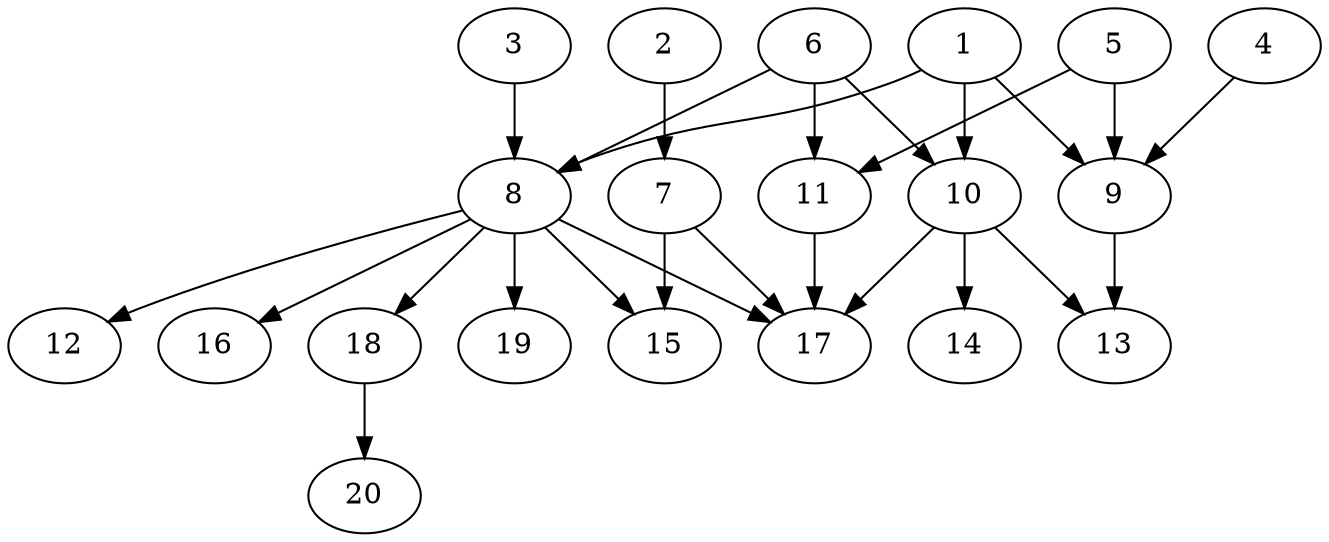 // DAG automatically generated by daggen at Tue Jul 23 14:29:40 2019
// ./daggen --dot -n 20 --ccr 0.4 --fat 0.7 --regular 0.5 --density 0.7 --mindata 5242880 --maxdata 52428800 
digraph G {
  1 [size="19074560", alpha="0.16", expect_size="7629824"] 
  1 -> 8 [size ="7629824"]
  1 -> 9 [size ="7629824"]
  1 -> 10 [size ="7629824"]
  2 [size="49689600", alpha="0.12", expect_size="19875840"] 
  2 -> 7 [size ="19875840"]
  3 [size="90964480", alpha="0.08", expect_size="36385792"] 
  3 -> 8 [size ="36385792"]
  4 [size="125153280", alpha="0.07", expect_size="50061312"] 
  4 -> 9 [size ="50061312"]
  5 [size="113600000", alpha="0.19", expect_size="45440000"] 
  5 -> 9 [size ="45440000"]
  5 -> 11 [size ="45440000"]
  6 [size="25948160", alpha="0.04", expect_size="10379264"] 
  6 -> 8 [size ="10379264"]
  6 -> 10 [size ="10379264"]
  6 -> 11 [size ="10379264"]
  7 [size="38233600", alpha="0.16", expect_size="15293440"] 
  7 -> 15 [size ="15293440"]
  7 -> 17 [size ="15293440"]
  8 [size="21416960", alpha="0.11", expect_size="8566784"] 
  8 -> 12 [size ="8566784"]
  8 -> 15 [size ="8566784"]
  8 -> 16 [size ="8566784"]
  8 -> 17 [size ="8566784"]
  8 -> 18 [size ="8566784"]
  8 -> 19 [size ="8566784"]
  9 [size="80632320", alpha="0.03", expect_size="32252928"] 
  9 -> 13 [size ="32252928"]
  10 [size="116656640", alpha="0.13", expect_size="46662656"] 
  10 -> 13 [size ="46662656"]
  10 -> 14 [size ="46662656"]
  10 -> 17 [size ="46662656"]
  11 [size="53511680", alpha="0.11", expect_size="21404672"] 
  11 -> 17 [size ="21404672"]
  12 [size="29790720", alpha="0.18", expect_size="11916288"] 
  13 [size="98849280", alpha="0.02", expect_size="39539712"] 
  14 [size="26122240", alpha="0.15", expect_size="10448896"] 
  15 [size="69401600", alpha="0.09", expect_size="27760640"] 
  16 [size="61798400", alpha="0.19", expect_size="24719360"] 
  17 [size="85263360", alpha="0.15", expect_size="34105344"] 
  18 [size="63147520", alpha="0.11", expect_size="25259008"] 
  18 -> 20 [size ="25259008"]
  19 [size="128678400", alpha="0.12", expect_size="51471360"] 
  20 [size="26252800", alpha="0.16", expect_size="10501120"] 
}
